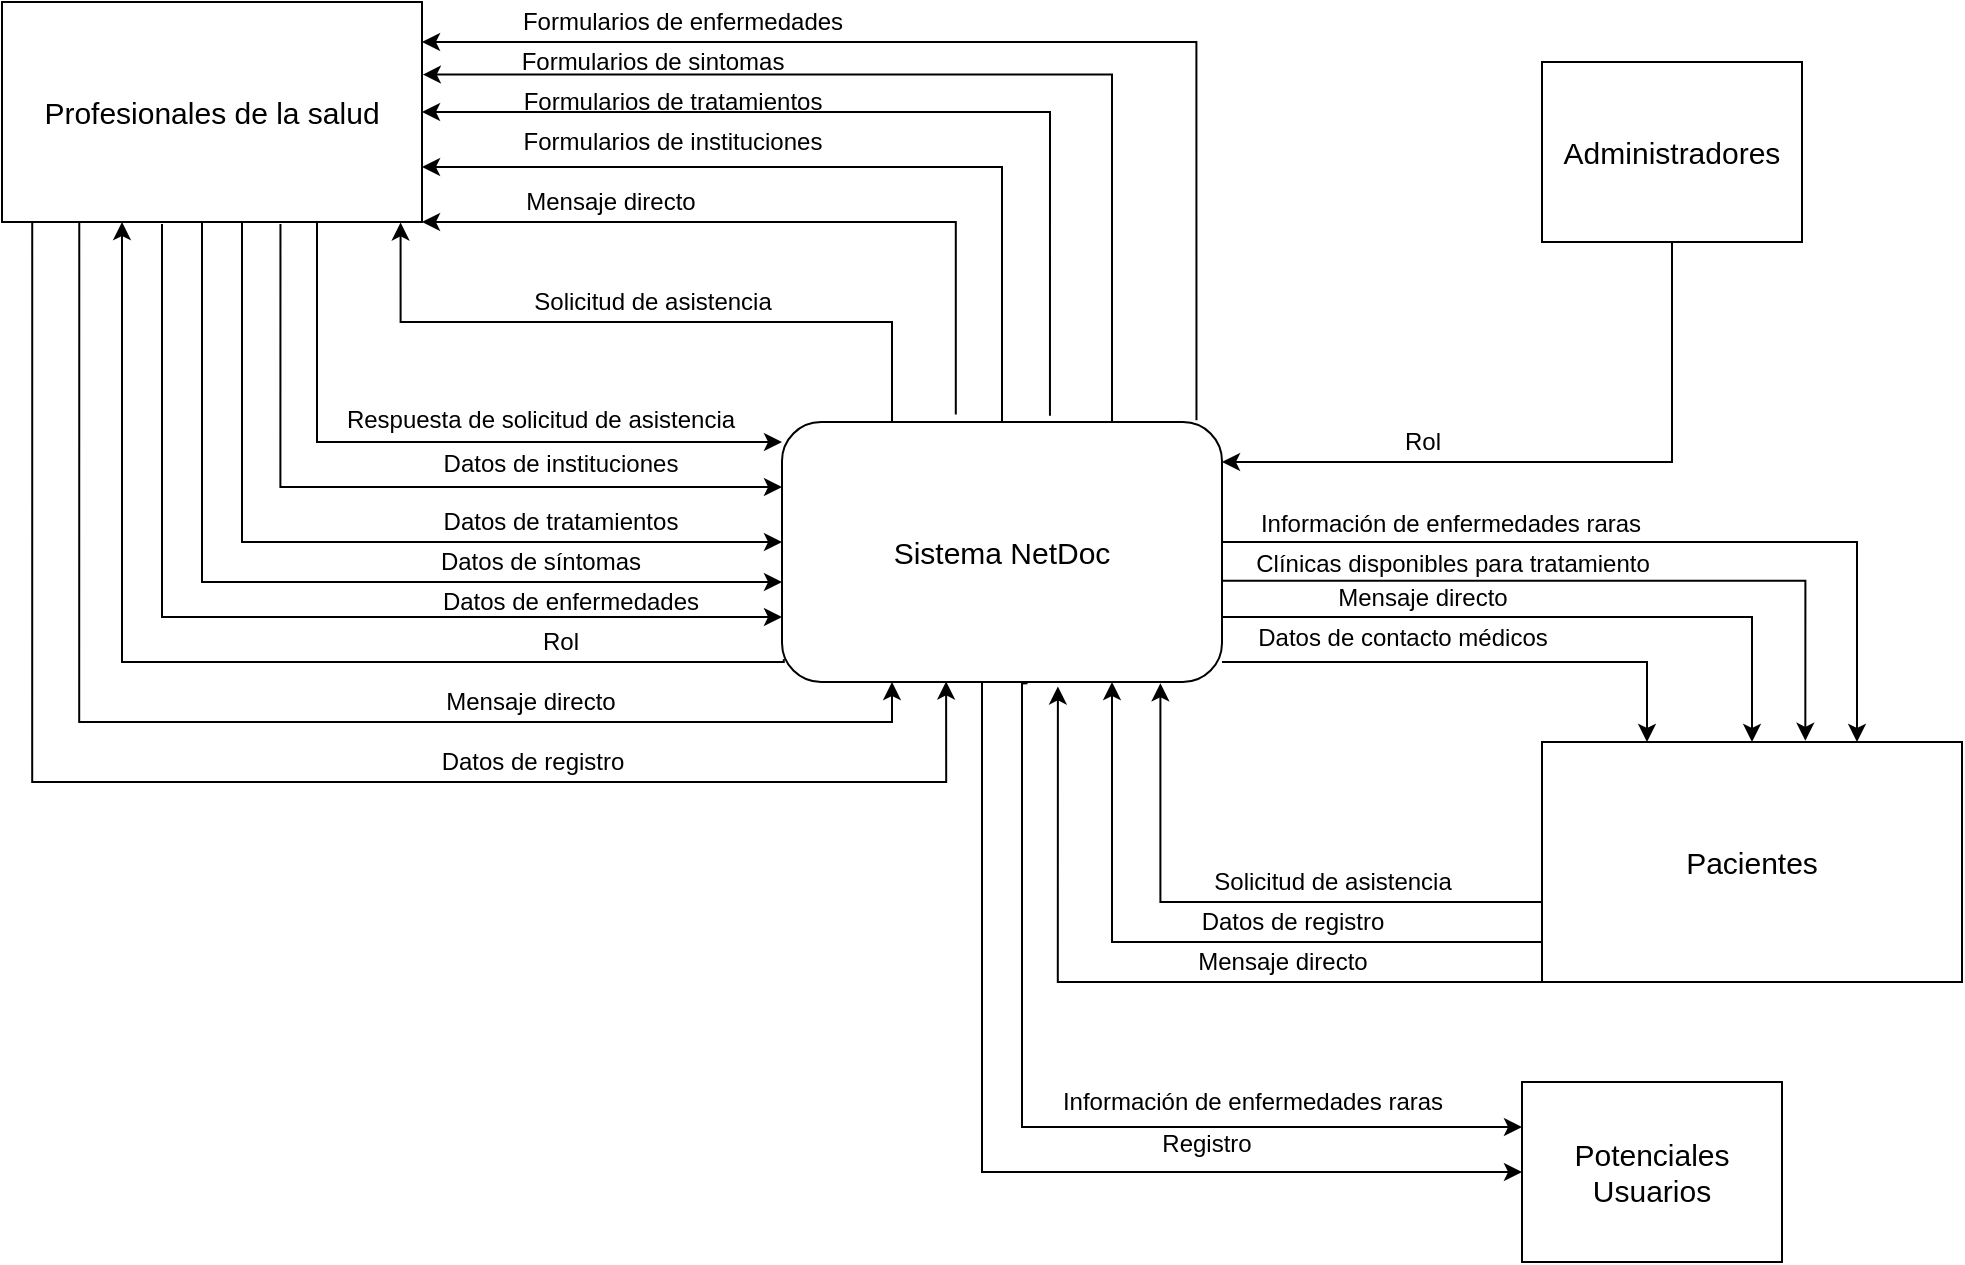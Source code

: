 <mxfile version="12.6.5" type="device"><diagram id="gxU3hxVaDu9rpqTLJPY4" name="Dominio"><mxGraphModel dx="1874" dy="592" grid="1" gridSize="10" guides="1" tooltips="1" connect="1" arrows="1" fold="1" page="1" pageScale="1" pageWidth="850" pageHeight="1100" math="0" shadow="0"><root><mxCell id="0"/><mxCell id="1" parent="0"/><mxCell id="oktLX9pXQMFaNVEKmDpf-7" style="edgeStyle=orthogonalEdgeStyle;rounded=0;orthogonalLoop=1;jettySize=auto;html=1;exitX=0.004;exitY=0.912;exitDx=0;exitDy=0;exitPerimeter=0;" edge="1" parent="1" source="oktLX9pXQMFaNVEKmDpf-1" target="oktLX9pXQMFaNVEKmDpf-2"><mxGeometry relative="1" as="geometry"><mxPoint x="358" y="560" as="sourcePoint"/><Array as="points"><mxPoint x="341" y="580"/><mxPoint x="10" y="580"/></Array></mxGeometry></mxCell><mxCell id="oktLX9pXQMFaNVEKmDpf-15" style="edgeStyle=orthogonalEdgeStyle;rounded=0;orthogonalLoop=1;jettySize=auto;html=1;exitX=0.5;exitY=1;exitDx=0;exitDy=0;entryX=0;entryY=0.5;entryDx=0;entryDy=0;" edge="1" parent="1" source="oktLX9pXQMFaNVEKmDpf-1" target="oktLX9pXQMFaNVEKmDpf-4"><mxGeometry relative="1" as="geometry"><Array as="points"><mxPoint x="440" y="590"/><mxPoint x="440" y="835"/></Array></mxGeometry></mxCell><mxCell id="oktLX9pXQMFaNVEKmDpf-21" style="edgeStyle=orthogonalEdgeStyle;rounded=0;orthogonalLoop=1;jettySize=auto;html=1;exitX=0.942;exitY=-0.007;exitDx=0;exitDy=0;exitPerimeter=0;" edge="1" parent="1" source="oktLX9pXQMFaNVEKmDpf-1"><mxGeometry relative="1" as="geometry"><mxPoint x="160" y="270" as="targetPoint"/><Array as="points"><mxPoint x="547" y="270"/><mxPoint x="160" y="270"/></Array></mxGeometry></mxCell><mxCell id="oktLX9pXQMFaNVEKmDpf-24" style="edgeStyle=orthogonalEdgeStyle;rounded=0;orthogonalLoop=1;jettySize=auto;html=1;exitX=0.75;exitY=0;exitDx=0;exitDy=0;entryX=1.002;entryY=0.33;entryDx=0;entryDy=0;entryPerimeter=0;" edge="1" parent="1" source="oktLX9pXQMFaNVEKmDpf-1" target="oktLX9pXQMFaNVEKmDpf-2"><mxGeometry relative="1" as="geometry"><Array as="points"><mxPoint x="505" y="286"/></Array></mxGeometry></mxCell><mxCell id="oktLX9pXQMFaNVEKmDpf-33" style="edgeStyle=orthogonalEdgeStyle;rounded=0;orthogonalLoop=1;jettySize=auto;html=1;exitX=0.5;exitY=0;exitDx=0;exitDy=0;entryX=1;entryY=0.75;entryDx=0;entryDy=0;startArrow=none;startFill=0;endArrow=classic;endFill=1;" edge="1" parent="1" source="oktLX9pXQMFaNVEKmDpf-1" target="oktLX9pXQMFaNVEKmDpf-2"><mxGeometry relative="1" as="geometry"/></mxCell><mxCell id="oktLX9pXQMFaNVEKmDpf-39" style="edgeStyle=orthogonalEdgeStyle;rounded=0;orthogonalLoop=1;jettySize=auto;html=1;exitX=0.25;exitY=1;exitDx=0;exitDy=0;entryX=0.184;entryY=1.002;entryDx=0;entryDy=0;entryPerimeter=0;startArrow=classic;startFill=1;endArrow=none;endFill=0;" edge="1" parent="1" source="oktLX9pXQMFaNVEKmDpf-1" target="oktLX9pXQMFaNVEKmDpf-2"><mxGeometry relative="1" as="geometry"/></mxCell><mxCell id="oktLX9pXQMFaNVEKmDpf-49" style="edgeStyle=orthogonalEdgeStyle;rounded=0;orthogonalLoop=1;jettySize=auto;html=1;entryX=0.75;entryY=1;entryDx=0;entryDy=0;startArrow=classic;startFill=1;endArrow=none;endFill=0;" edge="1" parent="1" source="oktLX9pXQMFaNVEKmDpf-1" target="oktLX9pXQMFaNVEKmDpf-2"><mxGeometry relative="1" as="geometry"><Array as="points"><mxPoint x="108" y="470"/></Array></mxGeometry></mxCell><mxCell id="oktLX9pXQMFaNVEKmDpf-51" style="edgeStyle=orthogonalEdgeStyle;rounded=0;orthogonalLoop=1;jettySize=auto;html=1;exitX=0.25;exitY=0;exitDx=0;exitDy=0;entryX=0.949;entryY=1.002;entryDx=0;entryDy=0;entryPerimeter=0;startArrow=none;startFill=0;endArrow=classic;endFill=1;" edge="1" parent="1" source="oktLX9pXQMFaNVEKmDpf-1" target="oktLX9pXQMFaNVEKmDpf-2"><mxGeometry relative="1" as="geometry"/></mxCell><mxCell id="oktLX9pXQMFaNVEKmDpf-64" style="edgeStyle=orthogonalEdgeStyle;rounded=0;orthogonalLoop=1;jettySize=auto;html=1;exitX=1.002;exitY=0.611;exitDx=0;exitDy=0;entryX=0.627;entryY=-0.005;entryDx=0;entryDy=0;entryPerimeter=0;startArrow=none;startFill=0;endArrow=classic;endFill=1;exitPerimeter=0;" edge="1" parent="1" source="oktLX9pXQMFaNVEKmDpf-1" target="oktLX9pXQMFaNVEKmDpf-11"><mxGeometry relative="1" as="geometry"><Array as="points"><mxPoint x="852" y="539"/></Array></mxGeometry></mxCell><mxCell id="oktLX9pXQMFaNVEKmDpf-1" value="&lt;font style=&quot;font-size: 15px&quot;&gt;Sistema NetDoc&lt;/font&gt;" style="whiteSpace=wrap;html=1;fillColor=#ffffff;rounded=1;" vertex="1" parent="1"><mxGeometry x="340" y="460" width="220" height="130" as="geometry"/></mxCell><mxCell id="oktLX9pXQMFaNVEKmDpf-19" style="edgeStyle=orthogonalEdgeStyle;rounded=0;orthogonalLoop=1;jettySize=auto;html=1;entryX=0;entryY=0.75;entryDx=0;entryDy=0;" edge="1" parent="1" target="oktLX9pXQMFaNVEKmDpf-1"><mxGeometry relative="1" as="geometry"><mxPoint x="30" y="361" as="sourcePoint"/><mxPoint x="340" y="540" as="targetPoint"/><Array as="points"><mxPoint x="30" y="361"/><mxPoint x="30" y="558"/></Array></mxGeometry></mxCell><mxCell id="oktLX9pXQMFaNVEKmDpf-26" style="edgeStyle=orthogonalEdgeStyle;rounded=0;orthogonalLoop=1;jettySize=auto;html=1;exitX=0.5;exitY=1;exitDx=0;exitDy=0;" edge="1" parent="1" source="oktLX9pXQMFaNVEKmDpf-2"><mxGeometry relative="1" as="geometry"><mxPoint x="340" y="540" as="targetPoint"/><Array as="points"><mxPoint x="50" y="360"/><mxPoint x="50" y="540"/></Array></mxGeometry></mxCell><mxCell id="oktLX9pXQMFaNVEKmDpf-28" style="edgeStyle=orthogonalEdgeStyle;rounded=0;orthogonalLoop=1;jettySize=auto;html=1;exitX=1;exitY=0.5;exitDx=0;exitDy=0;entryX=0.609;entryY=-0.024;entryDx=0;entryDy=0;entryPerimeter=0;endArrow=none;endFill=0;startArrow=classic;startFill=1;" edge="1" parent="1" source="oktLX9pXQMFaNVEKmDpf-2" target="oktLX9pXQMFaNVEKmDpf-1"><mxGeometry relative="1" as="geometry"/></mxCell><mxCell id="oktLX9pXQMFaNVEKmDpf-30" style="edgeStyle=orthogonalEdgeStyle;rounded=0;orthogonalLoop=1;jettySize=auto;html=1;startArrow=none;startFill=0;endArrow=classic;endFill=1;" edge="1" parent="1" source="oktLX9pXQMFaNVEKmDpf-2"><mxGeometry relative="1" as="geometry"><mxPoint x="340" y="520" as="targetPoint"/><Array as="points"><mxPoint x="70" y="520"/></Array></mxGeometry></mxCell><mxCell id="oktLX9pXQMFaNVEKmDpf-37" style="edgeStyle=orthogonalEdgeStyle;rounded=0;orthogonalLoop=1;jettySize=auto;html=1;exitX=0.663;exitY=1.009;exitDx=0;exitDy=0;entryX=0;entryY=0.25;entryDx=0;entryDy=0;startArrow=none;startFill=0;endArrow=classic;endFill=1;exitPerimeter=0;" edge="1" parent="1" source="oktLX9pXQMFaNVEKmDpf-2" target="oktLX9pXQMFaNVEKmDpf-1"><mxGeometry relative="1" as="geometry"><Array as="points"><mxPoint x="90" y="493"/></Array></mxGeometry></mxCell><mxCell id="oktLX9pXQMFaNVEKmDpf-41" style="edgeStyle=orthogonalEdgeStyle;rounded=0;orthogonalLoop=1;jettySize=auto;html=1;exitX=1;exitY=1;exitDx=0;exitDy=0;entryX=0.395;entryY=-0.029;entryDx=0;entryDy=0;entryPerimeter=0;startArrow=classic;startFill=1;endArrow=none;endFill=0;" edge="1" parent="1" source="oktLX9pXQMFaNVEKmDpf-2" target="oktLX9pXQMFaNVEKmDpf-1"><mxGeometry relative="1" as="geometry"><Array as="points"><mxPoint x="427" y="360"/></Array></mxGeometry></mxCell><mxCell id="oktLX9pXQMFaNVEKmDpf-54" style="edgeStyle=orthogonalEdgeStyle;rounded=0;orthogonalLoop=1;jettySize=auto;html=1;exitX=0.072;exitY=0.995;exitDx=0;exitDy=0;entryX=0.373;entryY=0.998;entryDx=0;entryDy=0;entryPerimeter=0;startArrow=none;startFill=0;endArrow=classic;endFill=1;exitPerimeter=0;" edge="1" parent="1" source="oktLX9pXQMFaNVEKmDpf-2" target="oktLX9pXQMFaNVEKmDpf-1"><mxGeometry relative="1" as="geometry"><Array as="points"><mxPoint x="-35" y="640"/><mxPoint x="422" y="640"/></Array></mxGeometry></mxCell><mxCell id="oktLX9pXQMFaNVEKmDpf-2" value="&lt;font style=&quot;font-size: 15px&quot;&gt;Profesionales de la salud&lt;/font&gt;" style="whiteSpace=wrap;html=1;fillColor=#ffffff;rounded=0;" vertex="1" parent="1"><mxGeometry x="-50" y="250" width="210" height="110" as="geometry"/></mxCell><mxCell id="oktLX9pXQMFaNVEKmDpf-5" style="edgeStyle=orthogonalEdgeStyle;rounded=0;orthogonalLoop=1;jettySize=auto;html=1;exitX=0.5;exitY=1;exitDx=0;exitDy=0;" edge="1" parent="1" source="oktLX9pXQMFaNVEKmDpf-3"><mxGeometry relative="1" as="geometry"><mxPoint x="560" y="480" as="targetPoint"/><Array as="points"><mxPoint x="785" y="480"/><mxPoint x="560" y="480"/></Array></mxGeometry></mxCell><mxCell id="oktLX9pXQMFaNVEKmDpf-3" value="&lt;font style=&quot;font-size: 15px&quot;&gt;Administradores&lt;/font&gt;" style="whiteSpace=wrap;html=1;fillColor=#ffffff;rounded=0;" vertex="1" parent="1"><mxGeometry x="720" y="280" width="130" height="90" as="geometry"/></mxCell><mxCell id="oktLX9pXQMFaNVEKmDpf-68" style="edgeStyle=orthogonalEdgeStyle;rounded=0;orthogonalLoop=1;jettySize=auto;html=1;exitX=0;exitY=0.25;exitDx=0;exitDy=0;entryX=0.558;entryY=1.005;entryDx=0;entryDy=0;entryPerimeter=0;startArrow=classic;startFill=1;endArrow=none;endFill=0;" edge="1" parent="1" source="oktLX9pXQMFaNVEKmDpf-4" target="oktLX9pXQMFaNVEKmDpf-1"><mxGeometry relative="1" as="geometry"><Array as="points"><mxPoint x="460" y="813"/><mxPoint x="460" y="591"/></Array></mxGeometry></mxCell><mxCell id="oktLX9pXQMFaNVEKmDpf-4" value="&lt;font style=&quot;font-size: 15px&quot;&gt;Potenciales Usuarios&lt;/font&gt;" style="whiteSpace=wrap;html=1;fillColor=#ffffff;rounded=0;" vertex="1" parent="1"><mxGeometry x="710" y="790" width="130" height="90" as="geometry"/></mxCell><mxCell id="oktLX9pXQMFaNVEKmDpf-6" value="Rol" style="text;html=1;align=center;verticalAlign=middle;resizable=0;points=[];autosize=1;" vertex="1" parent="1"><mxGeometry x="645" y="460" width="30" height="20" as="geometry"/></mxCell><mxCell id="oktLX9pXQMFaNVEKmDpf-8" value="Rol" style="text;html=1;align=center;verticalAlign=middle;resizable=0;points=[];autosize=1;" vertex="1" parent="1"><mxGeometry x="214" y="560" width="30" height="20" as="geometry"/></mxCell><mxCell id="oktLX9pXQMFaNVEKmDpf-17" style="edgeStyle=orthogonalEdgeStyle;rounded=0;orthogonalLoop=1;jettySize=auto;html=1;entryX=0.75;entryY=1;entryDx=0;entryDy=0;" edge="1" parent="1" source="oktLX9pXQMFaNVEKmDpf-11" target="oktLX9pXQMFaNVEKmDpf-1"><mxGeometry relative="1" as="geometry"><Array as="points"><mxPoint x="505" y="720"/></Array></mxGeometry></mxCell><mxCell id="oktLX9pXQMFaNVEKmDpf-43" style="edgeStyle=orthogonalEdgeStyle;rounded=0;orthogonalLoop=1;jettySize=auto;html=1;entryX=0.627;entryY=1.017;entryDx=0;entryDy=0;entryPerimeter=0;startArrow=none;startFill=0;endArrow=classic;endFill=1;exitX=0;exitY=1;exitDx=0;exitDy=0;" edge="1" parent="1" source="oktLX9pXQMFaNVEKmDpf-11" target="oktLX9pXQMFaNVEKmDpf-1"><mxGeometry relative="1" as="geometry"><mxPoint x="710" y="740" as="sourcePoint"/><Array as="points"><mxPoint x="478" y="740"/></Array></mxGeometry></mxCell><mxCell id="oktLX9pXQMFaNVEKmDpf-45" style="edgeStyle=orthogonalEdgeStyle;rounded=0;orthogonalLoop=1;jettySize=auto;html=1;exitX=0.5;exitY=0;exitDx=0;exitDy=0;entryX=1;entryY=0.75;entryDx=0;entryDy=0;startArrow=classic;startFill=1;endArrow=none;endFill=0;" edge="1" parent="1" source="oktLX9pXQMFaNVEKmDpf-11" target="oktLX9pXQMFaNVEKmDpf-1"><mxGeometry relative="1" as="geometry"/></mxCell><mxCell id="oktLX9pXQMFaNVEKmDpf-47" style="edgeStyle=orthogonalEdgeStyle;rounded=0;orthogonalLoop=1;jettySize=auto;html=1;entryX=0.86;entryY=1.005;entryDx=0;entryDy=0;entryPerimeter=0;startArrow=none;startFill=0;endArrow=classic;endFill=1;" edge="1" parent="1" target="oktLX9pXQMFaNVEKmDpf-1"><mxGeometry relative="1" as="geometry"><mxPoint x="720" y="700" as="sourcePoint"/><Array as="points"><mxPoint x="716" y="700"/><mxPoint x="529" y="700"/></Array></mxGeometry></mxCell><mxCell id="oktLX9pXQMFaNVEKmDpf-62" style="edgeStyle=orthogonalEdgeStyle;rounded=0;orthogonalLoop=1;jettySize=auto;html=1;exitX=0.75;exitY=0;exitDx=0;exitDy=0;startArrow=classic;startFill=1;endArrow=none;endFill=0;" edge="1" parent="1" source="oktLX9pXQMFaNVEKmDpf-11"><mxGeometry relative="1" as="geometry"><mxPoint x="560" y="520" as="targetPoint"/><Array as="points"><mxPoint x="878" y="520"/><mxPoint x="560" y="520"/></Array></mxGeometry></mxCell><mxCell id="oktLX9pXQMFaNVEKmDpf-66" style="edgeStyle=orthogonalEdgeStyle;rounded=0;orthogonalLoop=1;jettySize=auto;html=1;exitX=0.25;exitY=0;exitDx=0;exitDy=0;startArrow=classic;startFill=1;endArrow=none;endFill=0;" edge="1" parent="1" source="oktLX9pXQMFaNVEKmDpf-11"><mxGeometry relative="1" as="geometry"><mxPoint x="560" y="580" as="targetPoint"/><Array as="points"><mxPoint x="773" y="580"/><mxPoint x="560" y="580"/></Array></mxGeometry></mxCell><mxCell id="oktLX9pXQMFaNVEKmDpf-11" value="&lt;span style=&quot;font-size: 15px&quot;&gt;Pacientes&lt;/span&gt;" style="whiteSpace=wrap;html=1;fillColor=#ffffff;rounded=0;" vertex="1" parent="1"><mxGeometry x="720" y="620" width="210" height="120" as="geometry"/></mxCell><mxCell id="oktLX9pXQMFaNVEKmDpf-16" value="Registro" style="text;html=1;align=center;verticalAlign=middle;resizable=0;points=[];autosize=1;" vertex="1" parent="1"><mxGeometry x="522" y="811" width="60" height="20" as="geometry"/></mxCell><mxCell id="oktLX9pXQMFaNVEKmDpf-18" value="Datos de registro" style="text;html=1;align=center;verticalAlign=middle;resizable=0;points=[];autosize=1;" vertex="1" parent="1"><mxGeometry x="540" y="700" width="110" height="20" as="geometry"/></mxCell><mxCell id="oktLX9pXQMFaNVEKmDpf-20" value="Datos de enfermedades" style="text;html=1;align=center;verticalAlign=middle;resizable=0;points=[];autosize=1;" vertex="1" parent="1"><mxGeometry x="164" y="540" width="140" height="20" as="geometry"/></mxCell><mxCell id="oktLX9pXQMFaNVEKmDpf-22" value="Formularios de enfermedades" style="text;html=1;align=center;verticalAlign=middle;resizable=0;points=[];autosize=1;" vertex="1" parent="1"><mxGeometry x="200" y="250" width="180" height="20" as="geometry"/></mxCell><mxCell id="oktLX9pXQMFaNVEKmDpf-25" value="Formularios de sintomas" style="text;html=1;align=center;verticalAlign=middle;resizable=0;points=[];autosize=1;" vertex="1" parent="1"><mxGeometry x="200" y="270" width="150" height="20" as="geometry"/></mxCell><mxCell id="oktLX9pXQMFaNVEKmDpf-27" value="Datos de síntomas" style="text;html=1;align=center;verticalAlign=middle;resizable=0;points=[];autosize=1;" vertex="1" parent="1"><mxGeometry x="159" y="520" width="120" height="20" as="geometry"/></mxCell><mxCell id="oktLX9pXQMFaNVEKmDpf-29" value="Formularios de tratamientos" style="text;html=1;align=center;verticalAlign=middle;resizable=0;points=[];autosize=1;" vertex="1" parent="1"><mxGeometry x="200" y="290" width="170" height="20" as="geometry"/></mxCell><mxCell id="oktLX9pXQMFaNVEKmDpf-31" value="Datos de tratamientos" style="text;html=1;align=center;verticalAlign=middle;resizable=0;points=[];autosize=1;" vertex="1" parent="1"><mxGeometry x="164" y="500" width="130" height="20" as="geometry"/></mxCell><mxCell id="oktLX9pXQMFaNVEKmDpf-34" value="Formularios de instituciones" style="text;html=1;align=center;verticalAlign=middle;resizable=0;points=[];autosize=1;" vertex="1" parent="1"><mxGeometry x="200" y="310" width="170" height="20" as="geometry"/></mxCell><mxCell id="oktLX9pXQMFaNVEKmDpf-38" value="Datos de instituciones" style="text;html=1;align=center;verticalAlign=middle;resizable=0;points=[];autosize=1;" vertex="1" parent="1"><mxGeometry x="164" y="471" width="130" height="20" as="geometry"/></mxCell><mxCell id="oktLX9pXQMFaNVEKmDpf-40" value="Mensaje directo" style="text;html=1;align=center;verticalAlign=middle;resizable=0;points=[];autosize=1;" vertex="1" parent="1"><mxGeometry x="164" y="590" width="100" height="20" as="geometry"/></mxCell><mxCell id="oktLX9pXQMFaNVEKmDpf-42" value="Mensaje directo" style="text;html=1;align=center;verticalAlign=middle;resizable=0;points=[];autosize=1;" vertex="1" parent="1"><mxGeometry x="204" y="340" width="100" height="20" as="geometry"/></mxCell><mxCell id="oktLX9pXQMFaNVEKmDpf-44" value="Mensaje directo" style="text;html=1;align=center;verticalAlign=middle;resizable=0;points=[];autosize=1;" vertex="1" parent="1"><mxGeometry x="540" y="720" width="100" height="20" as="geometry"/></mxCell><mxCell id="oktLX9pXQMFaNVEKmDpf-46" value="Mensaje directo" style="text;html=1;align=center;verticalAlign=middle;resizable=0;points=[];autosize=1;" vertex="1" parent="1"><mxGeometry x="610" y="538" width="100" height="20" as="geometry"/></mxCell><mxCell id="oktLX9pXQMFaNVEKmDpf-48" value="Solicitud de asistencia" style="text;html=1;align=center;verticalAlign=middle;resizable=0;points=[];autosize=1;" vertex="1" parent="1"><mxGeometry x="550" y="680" width="130" height="20" as="geometry"/></mxCell><mxCell id="oktLX9pXQMFaNVEKmDpf-50" value="Respuesta de solicitud de asistencia" style="text;html=1;align=center;verticalAlign=middle;resizable=0;points=[];autosize=1;" vertex="1" parent="1"><mxGeometry x="114" y="449" width="210" height="20" as="geometry"/></mxCell><mxCell id="oktLX9pXQMFaNVEKmDpf-52" value="Solicitud de asistencia" style="text;html=1;align=center;verticalAlign=middle;resizable=0;points=[];autosize=1;" vertex="1" parent="1"><mxGeometry x="210" y="390" width="130" height="20" as="geometry"/></mxCell><mxCell id="oktLX9pXQMFaNVEKmDpf-55" value="Datos de registro" style="text;html=1;align=center;verticalAlign=middle;resizable=0;points=[];autosize=1;" vertex="1" parent="1"><mxGeometry x="160" y="620" width="110" height="20" as="geometry"/></mxCell><mxCell id="oktLX9pXQMFaNVEKmDpf-63" value="Información de enfermedades raras" style="text;html=1;align=center;verticalAlign=middle;resizable=0;points=[];autosize=1;" vertex="1" parent="1"><mxGeometry x="569" y="501" width="210" height="20" as="geometry"/></mxCell><mxCell id="oktLX9pXQMFaNVEKmDpf-65" value="Clínicas disponibles para tratamiento" style="text;html=1;align=center;verticalAlign=middle;resizable=0;points=[];autosize=1;" vertex="1" parent="1"><mxGeometry x="570" y="521" width="210" height="20" as="geometry"/></mxCell><mxCell id="oktLX9pXQMFaNVEKmDpf-67" value="Datos de contacto médicos" style="text;html=1;align=center;verticalAlign=middle;resizable=0;points=[];autosize=1;" vertex="1" parent="1"><mxGeometry x="570" y="558" width="160" height="20" as="geometry"/></mxCell><mxCell id="oktLX9pXQMFaNVEKmDpf-69" value="Información de enfermedades raras" style="text;html=1;align=center;verticalAlign=middle;resizable=0;points=[];autosize=1;" vertex="1" parent="1"><mxGeometry x="470" y="790" width="210" height="20" as="geometry"/></mxCell></root></mxGraphModel></diagram></mxfile>